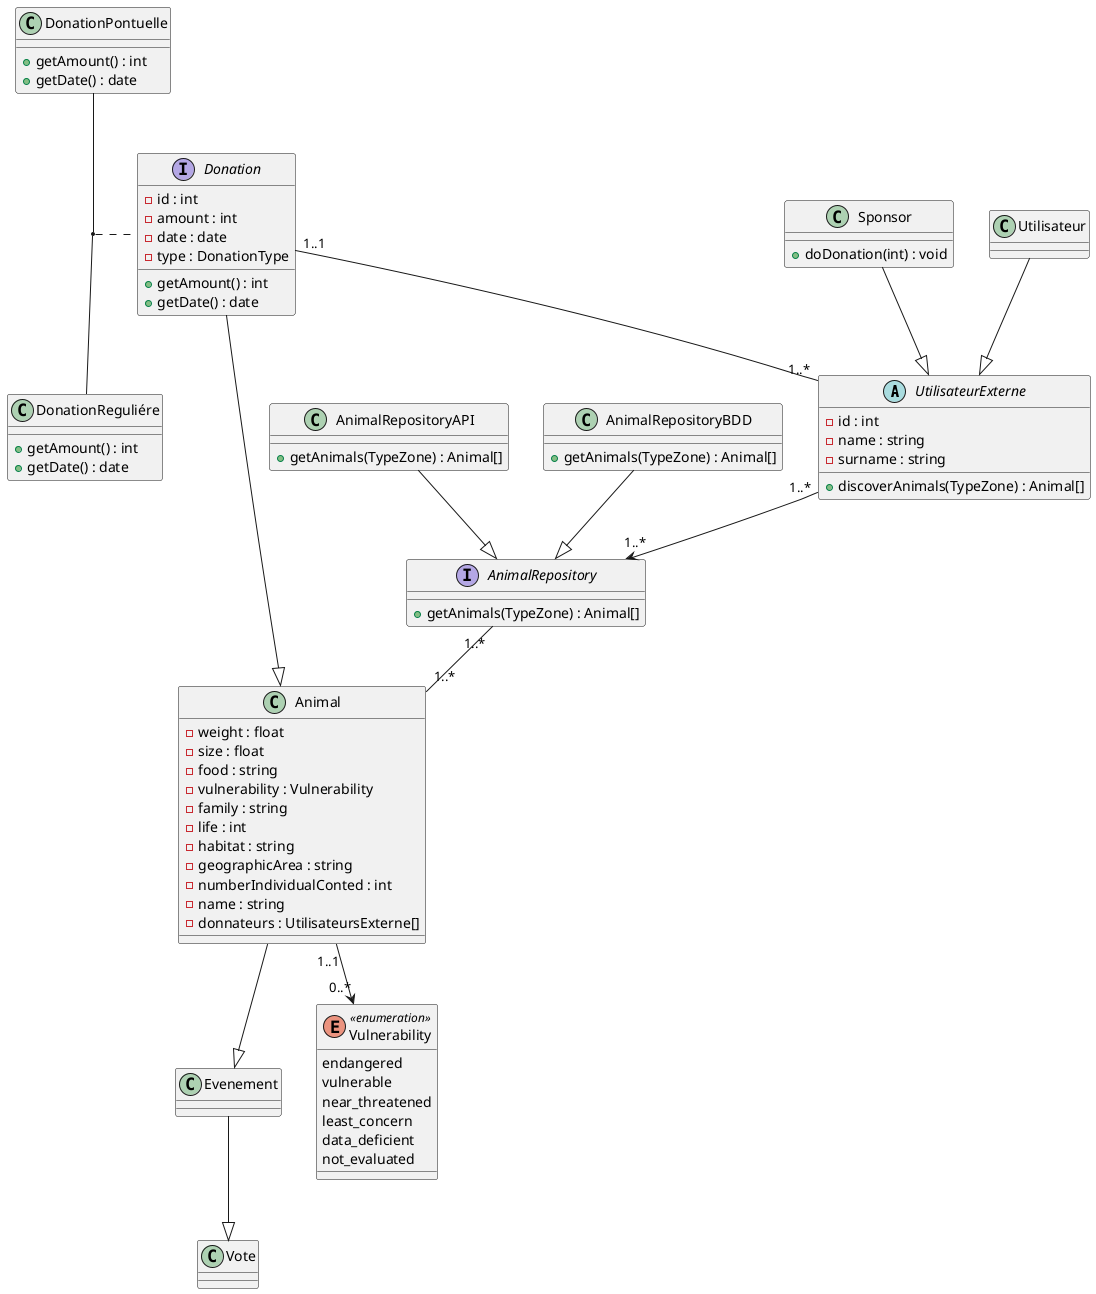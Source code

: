 @startuml
abstract UtilisateurExterne{
  - id : int
  - name : string
  - surname : string
  + discoverAnimals(TypeZone) : Animal[]
}

class Sponsor{
  + doDonation(int) : void
}

class Utilisateur{

}
Sponsor --|> UtilisateurExterne
Utilisateur --|> UtilisateurExterne

interface Donation{
  - id : int
  - amount : int
  - date : date
  - type : DonationType
  + getAmount() : int
  + getDate() : date
}

class DonationReguliére{
  + getAmount() : int
  + getDate() : date
}

class DonationPontuelle{
  + getAmount() : int
  + getDate() : date
}
(DonationPontuelle, DonationReguliére) . Donation

class Evenement
class Vote{
  
}

Donation --|> Animal
Animal --|> Evenement
Evenement --|> Vote

Donation "1..1" -- "1..*" UtilisateurExterne

AnimalRepositoryAPI --|> AnimalRepository
AnimalRepositoryBDD --|> AnimalRepository

AnimalRepository "1..*" -- "1..*" Animal

class Animal{
    - weight : float
    - size : float
    - food : string
    - vulnerability : Vulnerability
    - family : string
    - life : int
    - habitat : string
    - geographicArea : string
    - numberIndividualConted : int
    - name : string
    - donnateurs : UtilisateursExterne[]
}

Animal "1..1" --> "0..*" Vulnerability

enum Vulnerability <<enumeration>> {
  endangered
  vulnerable
  near_threatened
  least_concern
  data_deficient
  not_evaluated
}

UtilisateurExterne "1..*" --> "1..*" AnimalRepository

interface AnimalRepository{
  + getAnimals(TypeZone) : Animal[]
}

class AnimalRepositoryBDD{
  + getAnimals(TypeZone) : Animal[]
}

class AnimalRepositoryAPI{
  + getAnimals(TypeZone) : Animal[]
}





@enduml
